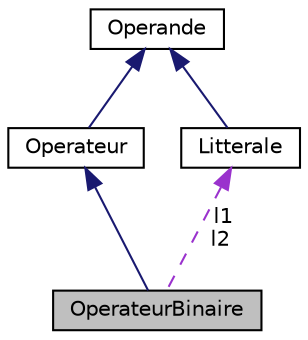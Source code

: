 digraph "OperateurBinaire"
{
  edge [fontname="Helvetica",fontsize="10",labelfontname="Helvetica",labelfontsize="10"];
  node [fontname="Helvetica",fontsize="10",shape=record];
  Node1 [label="OperateurBinaire",height=0.2,width=0.4,color="black", fillcolor="grey75", style="filled", fontcolor="black"];
  Node2 -> Node1 [dir="back",color="midnightblue",fontsize="10",style="solid",fontname="Helvetica"];
  Node2 [label="Operateur",height=0.2,width=0.4,color="black", fillcolor="white", style="filled",URL="$class_operateur.html",tooltip="classe la plus abstraite des opérateurs "];
  Node3 -> Node2 [dir="back",color="midnightblue",fontsize="10",style="solid",fontname="Helvetica"];
  Node3 [label="Operande",height=0.2,width=0.4,color="black", fillcolor="white", style="filled",URL="$class_operande.html"];
  Node4 -> Node1 [dir="back",color="darkorchid3",fontsize="10",style="dashed",label=" l1\nl2" ,fontname="Helvetica"];
  Node4 [label="Litterale",height=0.2,width=0.4,color="black", fillcolor="white", style="filled",URL="$class_litterale.html"];
  Node3 -> Node4 [dir="back",color="midnightblue",fontsize="10",style="solid",fontname="Helvetica"];
}

